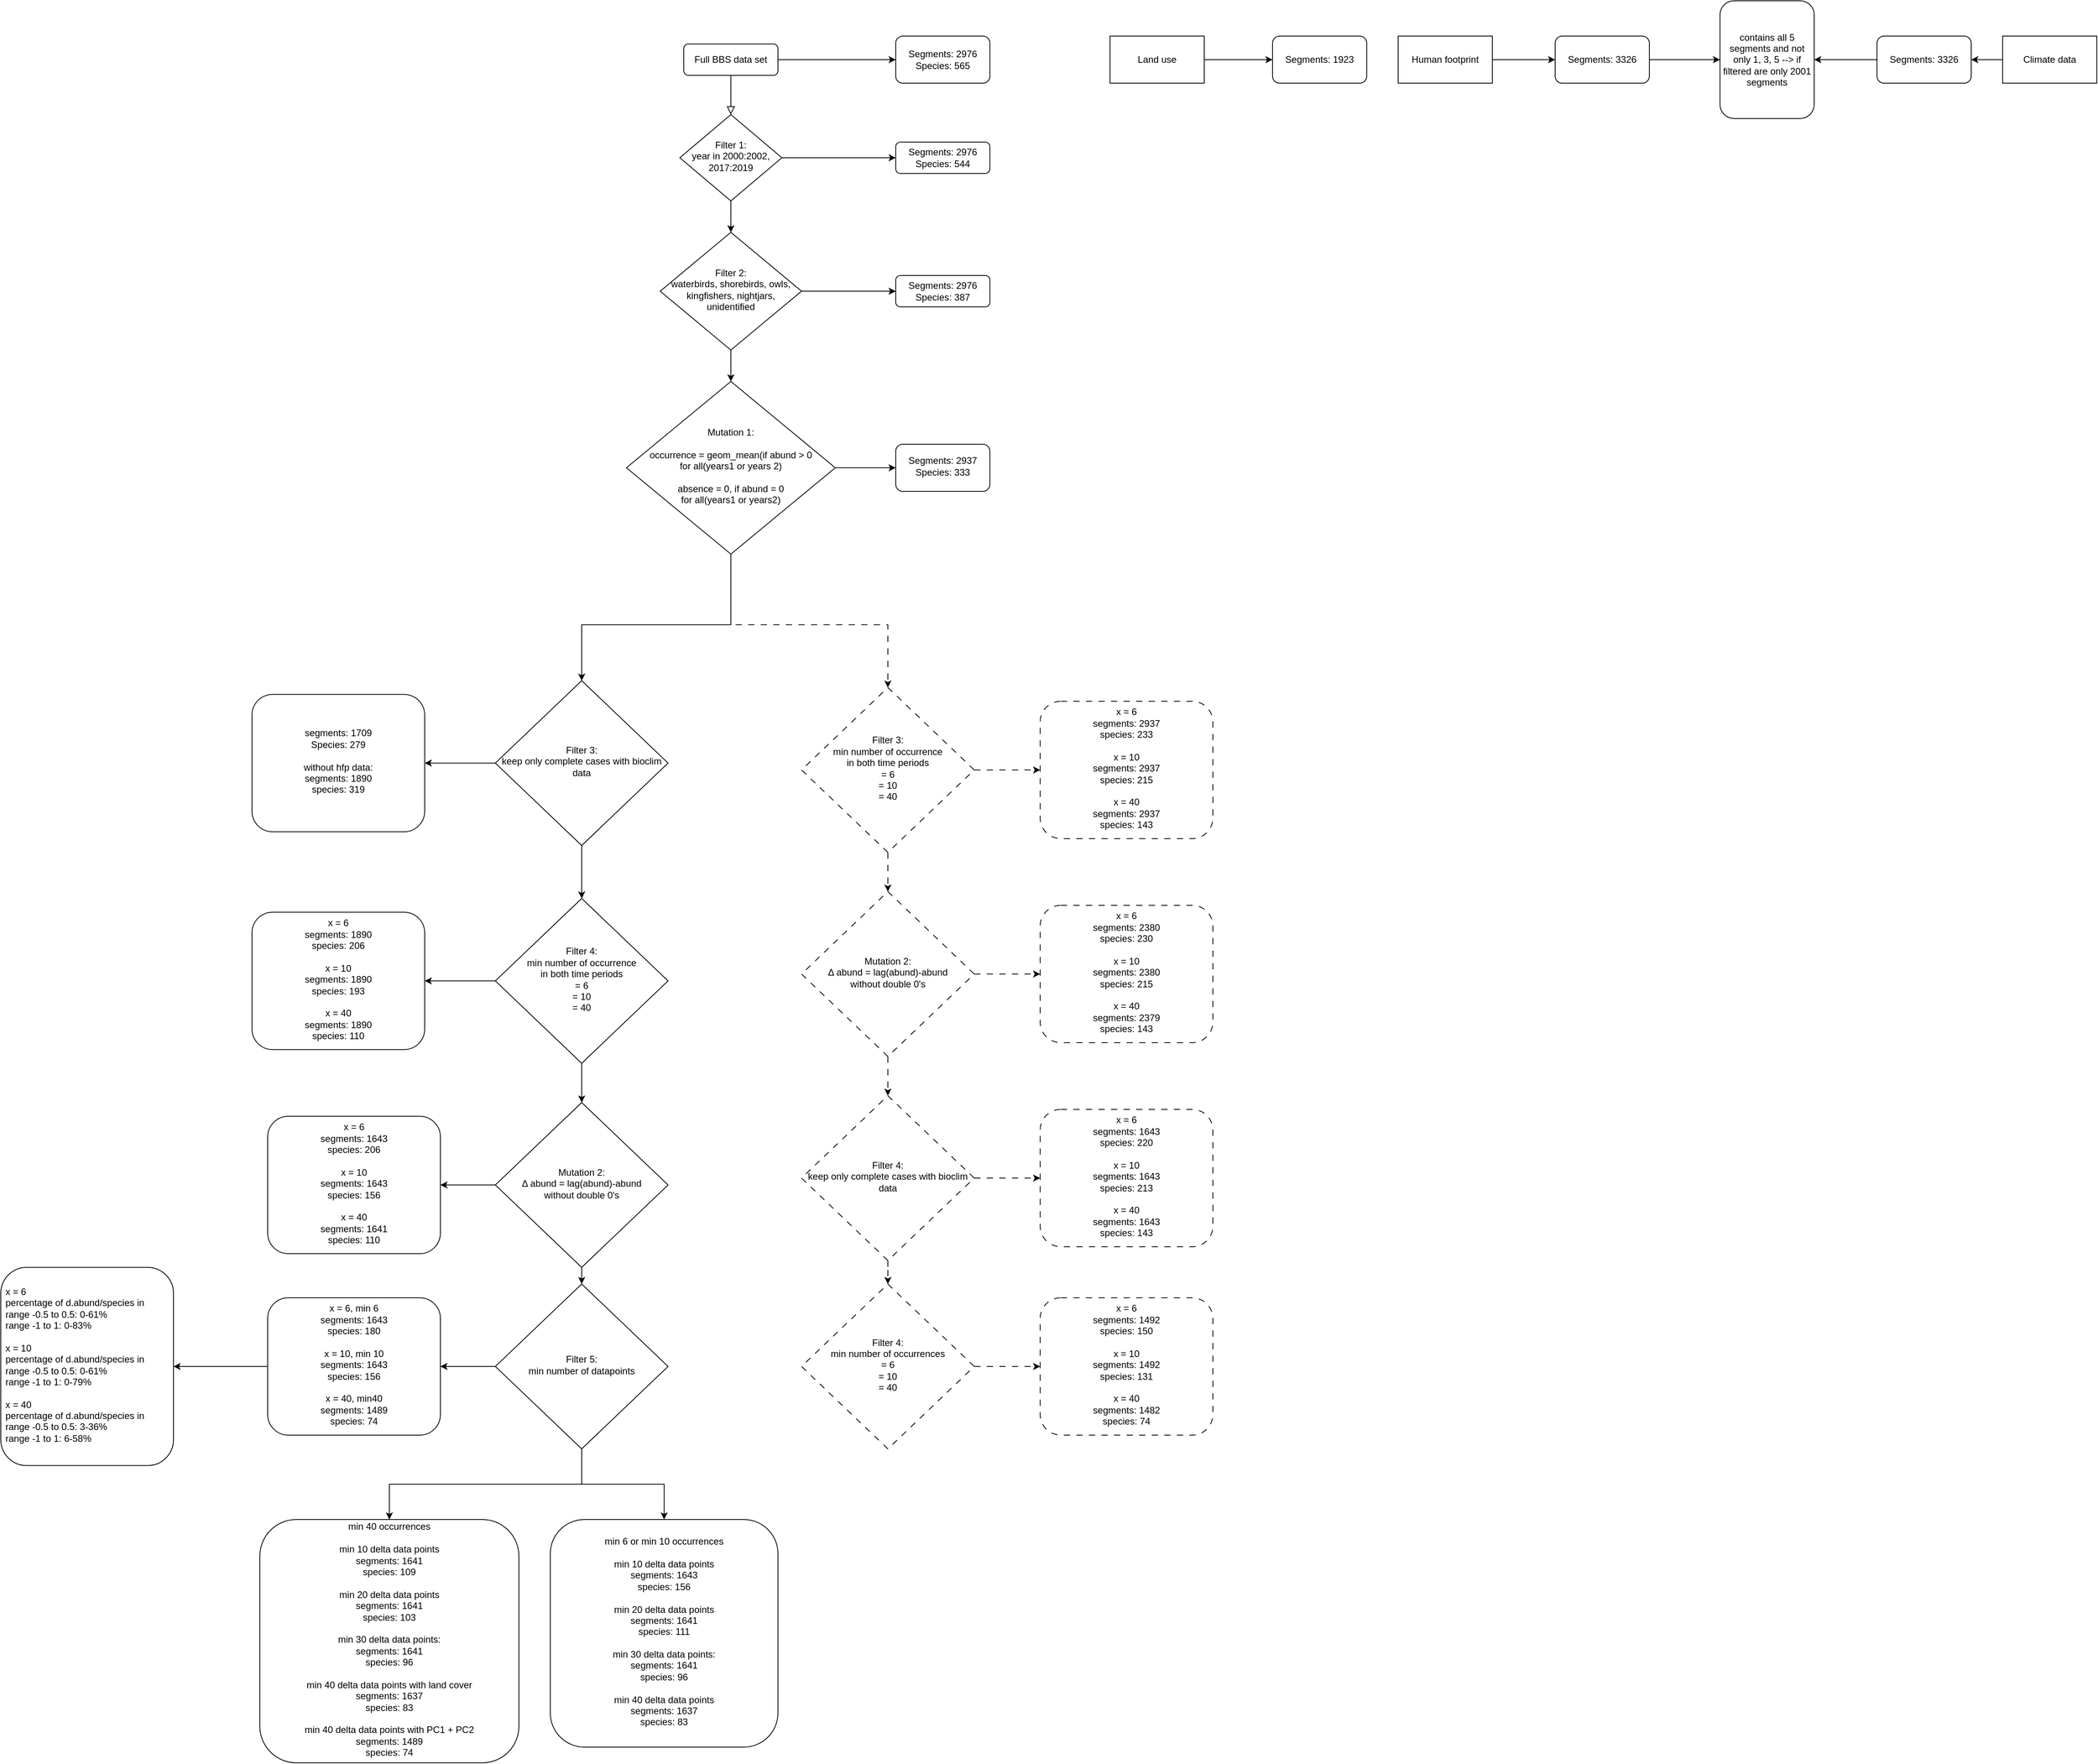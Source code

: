 <mxfile version="21.6.8" type="device">
  <diagram id="C5RBs43oDa-KdzZeNtuy" name="Page-1">
    <mxGraphModel dx="1573" dy="588" grid="1" gridSize="10" guides="1" tooltips="1" connect="1" arrows="1" fold="1" page="1" pageScale="1" pageWidth="827" pageHeight="1169" math="0" shadow="0">
      <root>
        <mxCell id="WIyWlLk6GJQsqaUBKTNV-0" />
        <mxCell id="WIyWlLk6GJQsqaUBKTNV-1" parent="WIyWlLk6GJQsqaUBKTNV-0" />
        <mxCell id="WIyWlLk6GJQsqaUBKTNV-2" value="" style="rounded=0;html=1;jettySize=auto;orthogonalLoop=1;fontSize=11;endArrow=block;endFill=0;endSize=8;strokeWidth=1;shadow=0;labelBackgroundColor=none;edgeStyle=orthogonalEdgeStyle;" parent="WIyWlLk6GJQsqaUBKTNV-1" source="WIyWlLk6GJQsqaUBKTNV-3" target="WIyWlLk6GJQsqaUBKTNV-6" edge="1">
          <mxGeometry relative="1" as="geometry" />
        </mxCell>
        <mxCell id="YYbRB3w-l6ErMgYpcKTF-1" value="" style="edgeStyle=orthogonalEdgeStyle;rounded=0;orthogonalLoop=1;jettySize=auto;html=1;" parent="WIyWlLk6GJQsqaUBKTNV-1" source="WIyWlLk6GJQsqaUBKTNV-3" target="YYbRB3w-l6ErMgYpcKTF-0" edge="1">
          <mxGeometry relative="1" as="geometry" />
        </mxCell>
        <mxCell id="WIyWlLk6GJQsqaUBKTNV-3" value="Full BBS data set" style="rounded=1;whiteSpace=wrap;html=1;fontSize=12;glass=0;strokeWidth=1;shadow=0;" parent="WIyWlLk6GJQsqaUBKTNV-1" vertex="1">
          <mxGeometry x="160" y="80" width="120" height="40" as="geometry" />
        </mxCell>
        <mxCell id="YYbRB3w-l6ErMgYpcKTF-2" value="" style="edgeStyle=orthogonalEdgeStyle;rounded=0;orthogonalLoop=1;jettySize=auto;html=1;" parent="WIyWlLk6GJQsqaUBKTNV-1" source="WIyWlLk6GJQsqaUBKTNV-6" target="WIyWlLk6GJQsqaUBKTNV-7" edge="1">
          <mxGeometry relative="1" as="geometry" />
        </mxCell>
        <mxCell id="YYbRB3w-l6ErMgYpcKTF-3" value="" style="edgeStyle=orthogonalEdgeStyle;rounded=0;orthogonalLoop=1;jettySize=auto;html=1;" parent="WIyWlLk6GJQsqaUBKTNV-1" source="WIyWlLk6GJQsqaUBKTNV-6" target="WIyWlLk6GJQsqaUBKTNV-10" edge="1">
          <mxGeometry relative="1" as="geometry" />
        </mxCell>
        <mxCell id="WIyWlLk6GJQsqaUBKTNV-6" value="Filter 1:&lt;br&gt;year in 2000:2002,&lt;br&gt;2017:2019" style="rhombus;whiteSpace=wrap;html=1;shadow=0;fontFamily=Helvetica;fontSize=12;align=center;strokeWidth=1;spacing=6;spacingTop=-4;" parent="WIyWlLk6GJQsqaUBKTNV-1" vertex="1">
          <mxGeometry x="155" y="170" width="130" height="110" as="geometry" />
        </mxCell>
        <mxCell id="WIyWlLk6GJQsqaUBKTNV-7" value="Segments: 2976&lt;br&gt;Species: 544" style="rounded=1;whiteSpace=wrap;html=1;fontSize=12;glass=0;strokeWidth=1;shadow=0;" parent="WIyWlLk6GJQsqaUBKTNV-1" vertex="1">
          <mxGeometry x="430" y="205" width="120" height="40" as="geometry" />
        </mxCell>
        <mxCell id="YYbRB3w-l6ErMgYpcKTF-5" value="" style="edgeStyle=orthogonalEdgeStyle;rounded=0;orthogonalLoop=1;jettySize=auto;html=1;" parent="WIyWlLk6GJQsqaUBKTNV-1" source="WIyWlLk6GJQsqaUBKTNV-10" target="WIyWlLk6GJQsqaUBKTNV-12" edge="1">
          <mxGeometry relative="1" as="geometry" />
        </mxCell>
        <mxCell id="YYbRB3w-l6ErMgYpcKTF-7" value="" style="edgeStyle=orthogonalEdgeStyle;rounded=0;orthogonalLoop=1;jettySize=auto;html=1;" parent="WIyWlLk6GJQsqaUBKTNV-1" source="WIyWlLk6GJQsqaUBKTNV-10" target="YYbRB3w-l6ErMgYpcKTF-6" edge="1">
          <mxGeometry relative="1" as="geometry" />
        </mxCell>
        <mxCell id="WIyWlLk6GJQsqaUBKTNV-10" value="Filter 2:&lt;br&gt;waterbirds, shorebirds, owls, kingfishers, nightjars, unidentified" style="rhombus;whiteSpace=wrap;html=1;shadow=0;fontFamily=Helvetica;fontSize=12;align=center;strokeWidth=1;spacing=6;spacingTop=-4;" parent="WIyWlLk6GJQsqaUBKTNV-1" vertex="1">
          <mxGeometry x="130" y="320" width="180" height="150" as="geometry" />
        </mxCell>
        <mxCell id="WIyWlLk6GJQsqaUBKTNV-12" value="Segments: 2976&lt;br&gt;Species: 387" style="rounded=1;whiteSpace=wrap;html=1;fontSize=12;glass=0;strokeWidth=1;shadow=0;" parent="WIyWlLk6GJQsqaUBKTNV-1" vertex="1">
          <mxGeometry x="430" y="375" width="120" height="40" as="geometry" />
        </mxCell>
        <mxCell id="YYbRB3w-l6ErMgYpcKTF-0" value="Segments: 2976&lt;br&gt;Species: 565" style="whiteSpace=wrap;html=1;rounded=1;glass=0;strokeWidth=1;shadow=0;" parent="WIyWlLk6GJQsqaUBKTNV-1" vertex="1">
          <mxGeometry x="430" y="70" width="120" height="60" as="geometry" />
        </mxCell>
        <mxCell id="YYbRB3w-l6ErMgYpcKTF-9" value="" style="edgeStyle=orthogonalEdgeStyle;rounded=0;orthogonalLoop=1;jettySize=auto;html=1;" parent="WIyWlLk6GJQsqaUBKTNV-1" source="YYbRB3w-l6ErMgYpcKTF-6" target="YYbRB3w-l6ErMgYpcKTF-8" edge="1">
          <mxGeometry relative="1" as="geometry" />
        </mxCell>
        <mxCell id="YYbRB3w-l6ErMgYpcKTF-11" value="" style="edgeStyle=orthogonalEdgeStyle;rounded=0;orthogonalLoop=1;jettySize=auto;html=1;dashed=1;dashPattern=8 8;" parent="WIyWlLk6GJQsqaUBKTNV-1" source="YYbRB3w-l6ErMgYpcKTF-6" target="YYbRB3w-l6ErMgYpcKTF-10" edge="1">
          <mxGeometry relative="1" as="geometry">
            <Array as="points">
              <mxPoint x="220" y="820" />
              <mxPoint x="420" y="820" />
            </Array>
          </mxGeometry>
        </mxCell>
        <mxCell id="7ExMB92NjcEcXP8VjISY-11" style="edgeStyle=orthogonalEdgeStyle;rounded=0;orthogonalLoop=1;jettySize=auto;html=1;entryX=0.5;entryY=0;entryDx=0;entryDy=0;" parent="WIyWlLk6GJQsqaUBKTNV-1" source="YYbRB3w-l6ErMgYpcKTF-6" target="7ExMB92NjcEcXP8VjISY-7" edge="1">
          <mxGeometry relative="1" as="geometry">
            <Array as="points">
              <mxPoint x="220" y="820" />
              <mxPoint x="30" y="820" />
            </Array>
          </mxGeometry>
        </mxCell>
        <mxCell id="YYbRB3w-l6ErMgYpcKTF-6" value="Mutation 1:&lt;br&gt;&lt;br&gt;occurrence = geom_mean(if abund &amp;gt; 0&lt;br&gt;for all(years1 or years 2)&lt;br&gt;&lt;br&gt;absence = 0, if abund = 0&lt;br&gt;for all(years1 or years2)" style="rhombus;whiteSpace=wrap;html=1;shadow=0;fontFamily=Helvetica;fontSize=12;align=center;strokeWidth=1;spacing=6;spacingTop=-4;" parent="WIyWlLk6GJQsqaUBKTNV-1" vertex="1">
          <mxGeometry x="87" y="510" width="266" height="220" as="geometry" />
        </mxCell>
        <mxCell id="YYbRB3w-l6ErMgYpcKTF-8" value="Segments: 2937&lt;br&gt;Species: 333" style="rounded=1;whiteSpace=wrap;html=1;shadow=0;strokeWidth=1;spacing=6;spacingTop=-4;" parent="WIyWlLk6GJQsqaUBKTNV-1" vertex="1">
          <mxGeometry x="430" y="590" width="120" height="60" as="geometry" />
        </mxCell>
        <mxCell id="YYbRB3w-l6ErMgYpcKTF-13" value="" style="edgeStyle=orthogonalEdgeStyle;rounded=0;orthogonalLoop=1;jettySize=auto;html=1;dashed=1;dashPattern=8 8;" parent="WIyWlLk6GJQsqaUBKTNV-1" source="YYbRB3w-l6ErMgYpcKTF-10" target="YYbRB3w-l6ErMgYpcKTF-12" edge="1">
          <mxGeometry relative="1" as="geometry" />
        </mxCell>
        <mxCell id="YYbRB3w-l6ErMgYpcKTF-26" value="" style="edgeStyle=orthogonalEdgeStyle;rounded=0;orthogonalLoop=1;jettySize=auto;html=1;dashed=1;dashPattern=8 8;" parent="WIyWlLk6GJQsqaUBKTNV-1" source="YYbRB3w-l6ErMgYpcKTF-10" target="YYbRB3w-l6ErMgYpcKTF-25" edge="1">
          <mxGeometry relative="1" as="geometry" />
        </mxCell>
        <mxCell id="YYbRB3w-l6ErMgYpcKTF-10" value="Filter 3:&lt;br&gt;min number of occurrence&lt;br&gt;in both time periods&lt;br&gt;= 6&lt;br&gt;= 10&lt;br&gt;= 40" style="rhombus;whiteSpace=wrap;html=1;shadow=0;fontFamily=Helvetica;fontSize=12;align=center;strokeWidth=1;spacing=6;spacingTop=-4;dashed=1;dashPattern=8 8;" parent="WIyWlLk6GJQsqaUBKTNV-1" vertex="1">
          <mxGeometry x="310" y="900" width="220" height="210" as="geometry" />
        </mxCell>
        <mxCell id="YYbRB3w-l6ErMgYpcKTF-12" value="x = 6 &lt;br&gt;segments: 2937&lt;br&gt;species: 233&lt;br&gt;&lt;br&gt;x = 10&lt;br&gt;segments: 2937&lt;br&gt;species: 215&lt;br&gt;&lt;br&gt;x = 40&lt;br&gt;segments: 2937&lt;br&gt;species: 143" style="rounded=1;whiteSpace=wrap;html=1;shadow=0;strokeWidth=1;spacing=6;spacingTop=-4;dashed=1;dashPattern=8 8;" parent="WIyWlLk6GJQsqaUBKTNV-1" vertex="1">
          <mxGeometry x="614" y="917.5" width="220" height="175" as="geometry" />
        </mxCell>
        <mxCell id="YYbRB3w-l6ErMgYpcKTF-61" value="" style="edgeStyle=orthogonalEdgeStyle;rounded=0;orthogonalLoop=1;jettySize=auto;html=1;" parent="WIyWlLk6GJQsqaUBKTNV-1" source="YYbRB3w-l6ErMgYpcKTF-14" target="YYbRB3w-l6ErMgYpcKTF-60" edge="1">
          <mxGeometry relative="1" as="geometry" />
        </mxCell>
        <mxCell id="YYbRB3w-l6ErMgYpcKTF-14" value="Climate data" style="rounded=0;whiteSpace=wrap;html=1;" parent="WIyWlLk6GJQsqaUBKTNV-1" vertex="1">
          <mxGeometry x="1840" y="70" width="120" height="60" as="geometry" />
        </mxCell>
        <mxCell id="YYbRB3w-l6ErMgYpcKTF-19" value="" style="edgeStyle=orthogonalEdgeStyle;rounded=0;orthogonalLoop=1;jettySize=auto;html=1;" parent="WIyWlLk6GJQsqaUBKTNV-1" source="YYbRB3w-l6ErMgYpcKTF-20" target="YYbRB3w-l6ErMgYpcKTF-21" edge="1">
          <mxGeometry relative="1" as="geometry" />
        </mxCell>
        <mxCell id="YYbRB3w-l6ErMgYpcKTF-20" value="Human footprint" style="rounded=0;whiteSpace=wrap;html=1;" parent="WIyWlLk6GJQsqaUBKTNV-1" vertex="1">
          <mxGeometry x="1070" y="70" width="120" height="60" as="geometry" />
        </mxCell>
        <mxCell id="YYbRB3w-l6ErMgYpcKTF-59" value="" style="edgeStyle=orthogonalEdgeStyle;rounded=0;orthogonalLoop=1;jettySize=auto;html=1;" parent="WIyWlLk6GJQsqaUBKTNV-1" source="YYbRB3w-l6ErMgYpcKTF-21" target="YYbRB3w-l6ErMgYpcKTF-40" edge="1">
          <mxGeometry relative="1" as="geometry" />
        </mxCell>
        <mxCell id="YYbRB3w-l6ErMgYpcKTF-21" value="Segments: 3326" style="rounded=1;whiteSpace=wrap;html=1;" parent="WIyWlLk6GJQsqaUBKTNV-1" vertex="1">
          <mxGeometry x="1270" y="70" width="120" height="60" as="geometry" />
        </mxCell>
        <mxCell id="YYbRB3w-l6ErMgYpcKTF-22" value="" style="edgeStyle=orthogonalEdgeStyle;rounded=0;orthogonalLoop=1;jettySize=auto;html=1;" parent="WIyWlLk6GJQsqaUBKTNV-1" source="YYbRB3w-l6ErMgYpcKTF-23" target="YYbRB3w-l6ErMgYpcKTF-24" edge="1">
          <mxGeometry relative="1" as="geometry" />
        </mxCell>
        <mxCell id="YYbRB3w-l6ErMgYpcKTF-23" value="Land use" style="rounded=0;whiteSpace=wrap;html=1;" parent="WIyWlLk6GJQsqaUBKTNV-1" vertex="1">
          <mxGeometry x="703" y="70" width="120" height="60" as="geometry" />
        </mxCell>
        <mxCell id="YYbRB3w-l6ErMgYpcKTF-24" value="Segments: 1923" style="rounded=1;whiteSpace=wrap;html=1;" parent="WIyWlLk6GJQsqaUBKTNV-1" vertex="1">
          <mxGeometry x="910" y="70" width="120" height="60" as="geometry" />
        </mxCell>
        <mxCell id="YYbRB3w-l6ErMgYpcKTF-50" value="" style="edgeStyle=orthogonalEdgeStyle;rounded=0;orthogonalLoop=1;jettySize=auto;html=1;dashed=1;dashPattern=8 8;" parent="WIyWlLk6GJQsqaUBKTNV-1" source="YYbRB3w-l6ErMgYpcKTF-25" target="YYbRB3w-l6ErMgYpcKTF-49" edge="1">
          <mxGeometry relative="1" as="geometry" />
        </mxCell>
        <mxCell id="YYbRB3w-l6ErMgYpcKTF-57" value="" style="edgeStyle=orthogonalEdgeStyle;rounded=0;orthogonalLoop=1;jettySize=auto;html=1;dashed=1;dashPattern=8 8;" parent="WIyWlLk6GJQsqaUBKTNV-1" source="YYbRB3w-l6ErMgYpcKTF-25" target="YYbRB3w-l6ErMgYpcKTF-29" edge="1">
          <mxGeometry relative="1" as="geometry" />
        </mxCell>
        <mxCell id="YYbRB3w-l6ErMgYpcKTF-25" value="Mutation 2:&lt;br&gt;Δ abund = lag(abund)-abund&lt;br&gt;without double 0&#39;s" style="rhombus;whiteSpace=wrap;html=1;shadow=0;fontFamily=Helvetica;fontSize=12;align=center;strokeWidth=1;spacing=6;spacingTop=-4;dashed=1;dashPattern=8 8;" parent="WIyWlLk6GJQsqaUBKTNV-1" vertex="1">
          <mxGeometry x="310" y="1160" width="220" height="210" as="geometry" />
        </mxCell>
        <mxCell id="YYbRB3w-l6ErMgYpcKTF-29" value="x = 6 &lt;br&gt;segments: 2380&lt;br&gt;species: 230&lt;br&gt;&lt;br&gt;x = 10&lt;br&gt;segments: 2380&lt;br&gt;species: 215&lt;br&gt;&lt;br&gt;x = 40&lt;br&gt;segments: 2379&lt;br&gt;species: 143" style="rounded=1;whiteSpace=wrap;html=1;shadow=0;strokeWidth=1;spacing=6;spacingTop=-4;dashed=1;dashPattern=8 8;" parent="WIyWlLk6GJQsqaUBKTNV-1" vertex="1">
          <mxGeometry x="614" y="1177.5" width="220" height="175" as="geometry" />
        </mxCell>
        <mxCell id="YYbRB3w-l6ErMgYpcKTF-40" value="contains all 5 segments and not only 1, 3, 5 --&amp;gt; if filtered are only 2001 segments" style="whiteSpace=wrap;html=1;rounded=1;" parent="WIyWlLk6GJQsqaUBKTNV-1" vertex="1">
          <mxGeometry x="1480" y="25" width="120" height="150" as="geometry" />
        </mxCell>
        <mxCell id="YYbRB3w-l6ErMgYpcKTF-58" value="" style="edgeStyle=orthogonalEdgeStyle;rounded=0;orthogonalLoop=1;jettySize=auto;html=1;dashed=1;dashPattern=8 8;" parent="WIyWlLk6GJQsqaUBKTNV-1" source="YYbRB3w-l6ErMgYpcKTF-49" target="YYbRB3w-l6ErMgYpcKTF-51" edge="1">
          <mxGeometry relative="1" as="geometry" />
        </mxCell>
        <mxCell id="7ExMB92NjcEcXP8VjISY-4" value="" style="edgeStyle=orthogonalEdgeStyle;rounded=0;orthogonalLoop=1;jettySize=auto;html=1;dashed=1;dashPattern=8 8;" parent="WIyWlLk6GJQsqaUBKTNV-1" source="YYbRB3w-l6ErMgYpcKTF-49" target="7ExMB92NjcEcXP8VjISY-2" edge="1">
          <mxGeometry relative="1" as="geometry" />
        </mxCell>
        <mxCell id="YYbRB3w-l6ErMgYpcKTF-49" value="Filter 4:&lt;br style=&quot;border-color: var(--border-color);&quot;&gt;keep only complete cases with bioclim data" style="rhombus;whiteSpace=wrap;html=1;shadow=0;fontFamily=Helvetica;fontSize=12;align=center;strokeWidth=1;spacing=6;spacingTop=-4;dashed=1;dashPattern=8 8;" parent="WIyWlLk6GJQsqaUBKTNV-1" vertex="1">
          <mxGeometry x="310" y="1420" width="220" height="210" as="geometry" />
        </mxCell>
        <mxCell id="YYbRB3w-l6ErMgYpcKTF-51" value="x = 6 &lt;br&gt;segments: 1643&lt;br&gt;species: 220&lt;br&gt;&lt;br&gt;x = 10&lt;br&gt;segments: 1643&lt;br&gt;species: 213&lt;br&gt;&lt;br&gt;x = 40&lt;br&gt;segments: 1643&lt;br&gt;species: 143" style="rounded=1;whiteSpace=wrap;html=1;shadow=0;strokeWidth=1;spacing=6;spacingTop=-4;dashed=1;dashPattern=8 8;" parent="WIyWlLk6GJQsqaUBKTNV-1" vertex="1">
          <mxGeometry x="614" y="1437.5" width="220" height="175" as="geometry" />
        </mxCell>
        <mxCell id="YYbRB3w-l6ErMgYpcKTF-62" value="" style="edgeStyle=orthogonalEdgeStyle;rounded=0;orthogonalLoop=1;jettySize=auto;html=1;" parent="WIyWlLk6GJQsqaUBKTNV-1" source="YYbRB3w-l6ErMgYpcKTF-60" target="YYbRB3w-l6ErMgYpcKTF-40" edge="1">
          <mxGeometry relative="1" as="geometry" />
        </mxCell>
        <mxCell id="YYbRB3w-l6ErMgYpcKTF-60" value="Segments: 3326" style="rounded=1;whiteSpace=wrap;html=1;" parent="WIyWlLk6GJQsqaUBKTNV-1" vertex="1">
          <mxGeometry x="1680" y="70" width="120" height="60" as="geometry" />
        </mxCell>
        <mxCell id="7ExMB92NjcEcXP8VjISY-1" value="" style="edgeStyle=orthogonalEdgeStyle;rounded=0;orthogonalLoop=1;jettySize=auto;html=1;dashed=1;dashPattern=8 8;" parent="WIyWlLk6GJQsqaUBKTNV-1" source="7ExMB92NjcEcXP8VjISY-2" target="7ExMB92NjcEcXP8VjISY-3" edge="1">
          <mxGeometry relative="1" as="geometry" />
        </mxCell>
        <mxCell id="7ExMB92NjcEcXP8VjISY-2" value="Filter 4:&lt;br&gt;min number of occurrences&lt;br&gt;= 6&lt;br&gt;= 10&lt;br&gt;= 40" style="rhombus;whiteSpace=wrap;html=1;shadow=0;fontFamily=Helvetica;fontSize=12;align=center;strokeWidth=1;spacing=6;spacingTop=-4;dashed=1;dashPattern=8 8;" parent="WIyWlLk6GJQsqaUBKTNV-1" vertex="1">
          <mxGeometry x="310" y="1660" width="220" height="210" as="geometry" />
        </mxCell>
        <mxCell id="7ExMB92NjcEcXP8VjISY-3" value="x = 6 &lt;br&gt;segments: 1492&lt;br&gt;species: 150&lt;br&gt;&lt;br&gt;x = 10&lt;br&gt;segments: 1492&lt;br&gt;species: 131&lt;br&gt;&lt;br&gt;x = 40&lt;br&gt;segments: 1482&lt;br&gt;species: 74" style="rounded=1;whiteSpace=wrap;html=1;shadow=0;strokeWidth=1;spacing=6;spacingTop=-4;dashed=1;dashPattern=8 8;" parent="WIyWlLk6GJQsqaUBKTNV-1" vertex="1">
          <mxGeometry x="614" y="1677.5" width="220" height="175" as="geometry" />
        </mxCell>
        <mxCell id="7ExMB92NjcEcXP8VjISY-5" value="" style="edgeStyle=orthogonalEdgeStyle;rounded=0;orthogonalLoop=1;jettySize=auto;html=1;" parent="WIyWlLk6GJQsqaUBKTNV-1" source="7ExMB92NjcEcXP8VjISY-7" target="7ExMB92NjcEcXP8VjISY-8" edge="1">
          <mxGeometry relative="1" as="geometry" />
        </mxCell>
        <mxCell id="7ExMB92NjcEcXP8VjISY-15" value="" style="edgeStyle=orthogonalEdgeStyle;rounded=0;orthogonalLoop=1;jettySize=auto;html=1;" parent="WIyWlLk6GJQsqaUBKTNV-1" source="7ExMB92NjcEcXP8VjISY-7" target="7ExMB92NjcEcXP8VjISY-13" edge="1">
          <mxGeometry relative="1" as="geometry" />
        </mxCell>
        <mxCell id="7ExMB92NjcEcXP8VjISY-7" value="Filter 3:&lt;br&gt;keep only complete cases with bioclim data" style="rhombus;whiteSpace=wrap;html=1;shadow=0;fontFamily=Helvetica;fontSize=12;align=center;strokeWidth=1;spacing=6;spacingTop=-4;" parent="WIyWlLk6GJQsqaUBKTNV-1" vertex="1">
          <mxGeometry x="-80" y="891.25" width="220" height="210" as="geometry" />
        </mxCell>
        <mxCell id="7ExMB92NjcEcXP8VjISY-8" value="segments: 1709&lt;br&gt;Species: 279&lt;br&gt;&lt;br&gt;without hfp data:&lt;br&gt;segments: 1890&lt;br&gt;species: 319" style="rounded=1;whiteSpace=wrap;html=1;shadow=0;strokeWidth=1;spacing=6;spacingTop=-4;" parent="WIyWlLk6GJQsqaUBKTNV-1" vertex="1">
          <mxGeometry x="-390" y="908.75" width="220" height="175" as="geometry" />
        </mxCell>
        <mxCell id="7ExMB92NjcEcXP8VjISY-12" value="" style="edgeStyle=orthogonalEdgeStyle;rounded=0;orthogonalLoop=1;jettySize=auto;html=1;" parent="WIyWlLk6GJQsqaUBKTNV-1" source="7ExMB92NjcEcXP8VjISY-13" target="7ExMB92NjcEcXP8VjISY-14" edge="1">
          <mxGeometry relative="1" as="geometry" />
        </mxCell>
        <mxCell id="7ExMB92NjcEcXP8VjISY-20" value="" style="edgeStyle=orthogonalEdgeStyle;rounded=0;orthogonalLoop=1;jettySize=auto;html=1;" parent="WIyWlLk6GJQsqaUBKTNV-1" source="7ExMB92NjcEcXP8VjISY-13" target="7ExMB92NjcEcXP8VjISY-18" edge="1">
          <mxGeometry relative="1" as="geometry" />
        </mxCell>
        <mxCell id="7ExMB92NjcEcXP8VjISY-13" value="Filter 4:&lt;br&gt;min number of occurrence&lt;br&gt;in both time periods&lt;br&gt;= 6&lt;br&gt;= 10&lt;br&gt;= 40" style="rhombus;whiteSpace=wrap;html=1;shadow=0;fontFamily=Helvetica;fontSize=12;align=center;strokeWidth=1;spacing=6;spacingTop=-4;" parent="WIyWlLk6GJQsqaUBKTNV-1" vertex="1">
          <mxGeometry x="-80" y="1168.75" width="220" height="210" as="geometry" />
        </mxCell>
        <mxCell id="7ExMB92NjcEcXP8VjISY-14" value="x = 6 &lt;br&gt;segments: 1890&lt;br&gt;species: 206&lt;br&gt;&lt;br&gt;x = 10&lt;br&gt;segments: 1890&lt;br&gt;species: 193&lt;br&gt;&lt;br&gt;x = 40&lt;br&gt;segments: 1890&lt;br&gt;species: 110" style="rounded=1;whiteSpace=wrap;html=1;shadow=0;strokeWidth=1;spacing=6;spacingTop=-4;" parent="WIyWlLk6GJQsqaUBKTNV-1" vertex="1">
          <mxGeometry x="-390" y="1186.25" width="220" height="175" as="geometry" />
        </mxCell>
        <mxCell id="7ExMB92NjcEcXP8VjISY-17" value="" style="edgeStyle=orthogonalEdgeStyle;rounded=0;orthogonalLoop=1;jettySize=auto;html=1;" parent="WIyWlLk6GJQsqaUBKTNV-1" source="7ExMB92NjcEcXP8VjISY-18" target="7ExMB92NjcEcXP8VjISY-19" edge="1">
          <mxGeometry relative="1" as="geometry" />
        </mxCell>
        <mxCell id="7ExMB92NjcEcXP8VjISY-24" value="" style="edgeStyle=orthogonalEdgeStyle;rounded=0;orthogonalLoop=1;jettySize=auto;html=1;" parent="WIyWlLk6GJQsqaUBKTNV-1" source="7ExMB92NjcEcXP8VjISY-18" target="7ExMB92NjcEcXP8VjISY-23" edge="1">
          <mxGeometry relative="1" as="geometry" />
        </mxCell>
        <mxCell id="7ExMB92NjcEcXP8VjISY-18" value="Mutation 2:&lt;br&gt;Δ abund = lag(abund)-abund&lt;br&gt;without double 0&#39;s" style="rhombus;whiteSpace=wrap;html=1;shadow=0;fontFamily=Helvetica;fontSize=12;align=center;strokeWidth=1;spacing=6;spacingTop=-4;" parent="WIyWlLk6GJQsqaUBKTNV-1" vertex="1">
          <mxGeometry x="-80" y="1428.75" width="220" height="210" as="geometry" />
        </mxCell>
        <mxCell id="7ExMB92NjcEcXP8VjISY-19" value="x = 6 &lt;br&gt;segments: 1643&lt;br&gt;species: 206&lt;br&gt;&lt;br&gt;x = 10&lt;br&gt;segments:&amp;nbsp;1643&lt;br&gt;species: 156&lt;br&gt;&lt;br&gt;x = 40&lt;br&gt;segments: 1641&lt;br&gt;species: 110" style="rounded=1;whiteSpace=wrap;html=1;shadow=0;strokeWidth=1;spacing=6;spacingTop=-4;" parent="WIyWlLk6GJQsqaUBKTNV-1" vertex="1">
          <mxGeometry x="-370" y="1446.25" width="220" height="175" as="geometry" />
        </mxCell>
        <mxCell id="7ExMB92NjcEcXP8VjISY-26" value="" style="edgeStyle=orthogonalEdgeStyle;rounded=0;orthogonalLoop=1;jettySize=auto;html=1;" parent="WIyWlLk6GJQsqaUBKTNV-1" source="7ExMB92NjcEcXP8VjISY-23" target="7ExMB92NjcEcXP8VjISY-25" edge="1">
          <mxGeometry relative="1" as="geometry" />
        </mxCell>
        <mxCell id="SgGw7tT4yR4EGLDIBk8X-3" value="" style="edgeStyle=orthogonalEdgeStyle;rounded=0;orthogonalLoop=1;jettySize=auto;html=1;" parent="WIyWlLk6GJQsqaUBKTNV-1" source="7ExMB92NjcEcXP8VjISY-23" target="SgGw7tT4yR4EGLDIBk8X-4" edge="1">
          <mxGeometry relative="1" as="geometry" />
        </mxCell>
        <mxCell id="SgGw7tT4yR4EGLDIBk8X-5" style="edgeStyle=orthogonalEdgeStyle;rounded=0;orthogonalLoop=1;jettySize=auto;html=1;entryX=0.5;entryY=0;entryDx=0;entryDy=0;" parent="WIyWlLk6GJQsqaUBKTNV-1" source="7ExMB92NjcEcXP8VjISY-23" target="SgGw7tT4yR4EGLDIBk8X-2" edge="1">
          <mxGeometry relative="1" as="geometry" />
        </mxCell>
        <mxCell id="7ExMB92NjcEcXP8VjISY-23" value="Filter 5:&lt;br&gt;min number of datapoints" style="rhombus;whiteSpace=wrap;html=1;shadow=0;fontFamily=Helvetica;fontSize=12;align=center;strokeWidth=1;spacing=6;spacingTop=-4;" parent="WIyWlLk6GJQsqaUBKTNV-1" vertex="1">
          <mxGeometry x="-80" y="1660" width="220" height="210" as="geometry" />
        </mxCell>
        <mxCell id="7ExMB92NjcEcXP8VjISY-28" value="" style="edgeStyle=orthogonalEdgeStyle;rounded=0;orthogonalLoop=1;jettySize=auto;html=1;" parent="WIyWlLk6GJQsqaUBKTNV-1" source="7ExMB92NjcEcXP8VjISY-25" target="7ExMB92NjcEcXP8VjISY-27" edge="1">
          <mxGeometry relative="1" as="geometry" />
        </mxCell>
        <mxCell id="7ExMB92NjcEcXP8VjISY-25" value="x = 6, min 6&lt;br&gt;segments: 1643&lt;br&gt;species: 180&lt;br&gt;&lt;br&gt;x = 10, min 10&lt;br&gt;segments: 1643&lt;br&gt;species: 156&lt;br&gt;&lt;br&gt;x = 40, min40&lt;br&gt;segments: 1489&lt;br&gt;species: 74" style="rounded=1;whiteSpace=wrap;html=1;shadow=0;strokeWidth=1;spacing=6;spacingTop=-4;" parent="WIyWlLk6GJQsqaUBKTNV-1" vertex="1">
          <mxGeometry x="-370" y="1677.5" width="220" height="175" as="geometry" />
        </mxCell>
        <mxCell id="7ExMB92NjcEcXP8VjISY-27" value="x = 6 &lt;br&gt;percentage of d.abund/species in&lt;br&gt;range -0.5 to 0.5: 0-61%&lt;br&gt;range -1 to 1: 0-83%&lt;br&gt;&lt;br&gt;x = 10&lt;br&gt;percentage of d.abund/species in&lt;br style=&quot;border-color: var(--border-color);&quot;&gt;range -0.5 to 0.5: 0-61%&lt;br style=&quot;border-color: var(--border-color);&quot;&gt;range -1 to 1: 0-79%&lt;br&gt;&lt;br&gt;x = 40&lt;br&gt;percentage of d.abund/species in&lt;br style=&quot;border-color: var(--border-color);&quot;&gt;range -0.5 to 0.5: 3-36%&lt;br style=&quot;border-color: var(--border-color);&quot;&gt;range -1 to 1: 6-58%" style="rounded=1;whiteSpace=wrap;html=1;shadow=0;strokeWidth=1;spacing=6;spacingTop=-4;align=left;" parent="WIyWlLk6GJQsqaUBKTNV-1" vertex="1">
          <mxGeometry x="-710" y="1638.75" width="220" height="252.5" as="geometry" />
        </mxCell>
        <mxCell id="SgGw7tT4yR4EGLDIBk8X-2" value="min 40 occurrences&lt;br&gt;&lt;br&gt;min 10 delta data points&lt;br&gt;segments: 1641&lt;br&gt;species: 109&lt;br&gt;&lt;br&gt;min 20 delta data points&lt;br&gt;segments: 1641&lt;br&gt;species: 103&lt;br&gt;&lt;br&gt;min 30 delta data points:&lt;br&gt;segments: 1641&lt;br&gt;species: 96&lt;br&gt;&lt;br&gt;min 40 delta data points with land cover&lt;br&gt;segments: 1637&lt;br&gt;species: 83&lt;br&gt;&lt;br&gt;min 40 delta data points with PC1 + PC2&lt;br style=&quot;border-color: var(--border-color);&quot;&gt;segments: 1489&lt;br style=&quot;border-color: var(--border-color);&quot;&gt;species: 74" style="rounded=1;whiteSpace=wrap;html=1;shadow=0;strokeWidth=1;spacing=6;spacingTop=-4;" parent="WIyWlLk6GJQsqaUBKTNV-1" vertex="1">
          <mxGeometry x="-380" y="1960" width="330" height="310" as="geometry" />
        </mxCell>
        <mxCell id="SgGw7tT4yR4EGLDIBk8X-4" value="min 6 or min 10 occurrences&lt;br&gt;&lt;br&gt;min 10 delta data points&lt;br&gt;segments: 1643&lt;br&gt;species: 156&lt;br&gt;&lt;br&gt;min 20 delta data points&lt;br&gt;segments: 1641&lt;br&gt;species: 111&lt;br&gt;&lt;br&gt;min 30 delta data points:&lt;br&gt;segments: 1641&lt;br&gt;species: 96&lt;br&gt;&lt;br&gt;min 40 delta data points&lt;br&gt;segments: 1637&lt;br&gt;species: 83" style="rounded=1;whiteSpace=wrap;html=1;shadow=0;strokeWidth=1;spacing=6;spacingTop=-4;" parent="WIyWlLk6GJQsqaUBKTNV-1" vertex="1">
          <mxGeometry x="-10" y="1960" width="290" height="290" as="geometry" />
        </mxCell>
      </root>
    </mxGraphModel>
  </diagram>
</mxfile>

